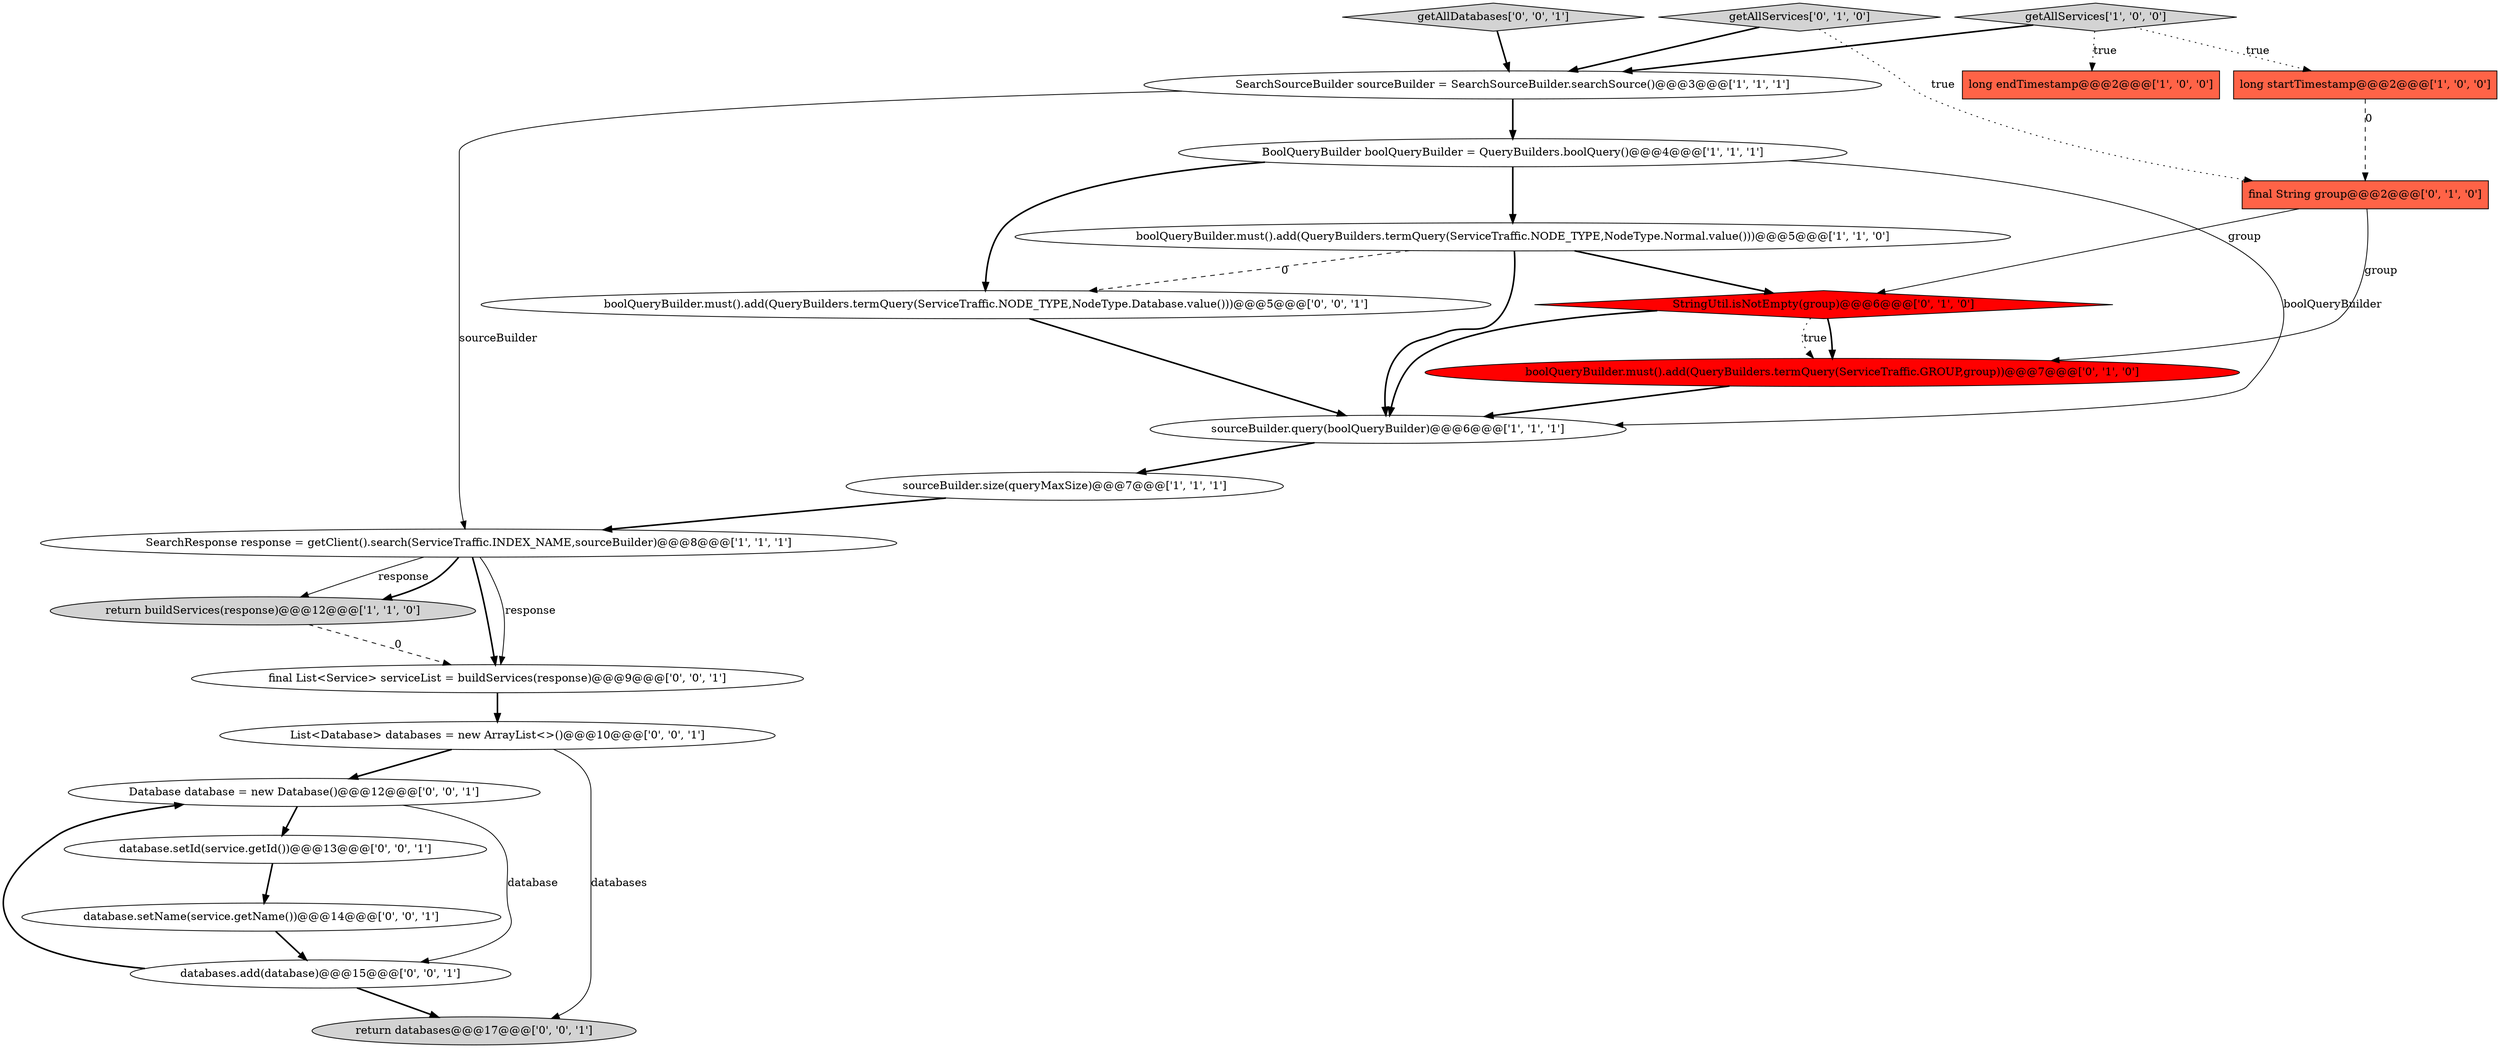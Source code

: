 digraph {
11 [style = filled, label = "final String group@@@2@@@['0', '1', '0']", fillcolor = tomato, shape = box image = "AAA1AAABBB2BBB"];
18 [style = filled, label = "getAllDatabases['0', '0', '1']", fillcolor = lightgray, shape = diamond image = "AAA0AAABBB3BBB"];
3 [style = filled, label = "SearchResponse response = getClient().search(ServiceTraffic.INDEX_NAME,sourceBuilder)@@@8@@@['1', '1', '1']", fillcolor = white, shape = ellipse image = "AAA0AAABBB1BBB"];
20 [style = filled, label = "List<Database> databases = new ArrayList<>()@@@10@@@['0', '0', '1']", fillcolor = white, shape = ellipse image = "AAA0AAABBB3BBB"];
8 [style = filled, label = "sourceBuilder.size(queryMaxSize)@@@7@@@['1', '1', '1']", fillcolor = white, shape = ellipse image = "AAA0AAABBB1BBB"];
1 [style = filled, label = "boolQueryBuilder.must().add(QueryBuilders.termQuery(ServiceTraffic.NODE_TYPE,NodeType.Normal.value()))@@@5@@@['1', '1', '0']", fillcolor = white, shape = ellipse image = "AAA0AAABBB1BBB"];
7 [style = filled, label = "sourceBuilder.query(boolQueryBuilder)@@@6@@@['1', '1', '1']", fillcolor = white, shape = ellipse image = "AAA0AAABBB1BBB"];
15 [style = filled, label = "databases.add(database)@@@15@@@['0', '0', '1']", fillcolor = white, shape = ellipse image = "AAA0AAABBB3BBB"];
12 [style = filled, label = "getAllServices['0', '1', '0']", fillcolor = lightgray, shape = diamond image = "AAA0AAABBB2BBB"];
2 [style = filled, label = "long endTimestamp@@@2@@@['1', '0', '0']", fillcolor = tomato, shape = box image = "AAA0AAABBB1BBB"];
0 [style = filled, label = "SearchSourceBuilder sourceBuilder = SearchSourceBuilder.searchSource()@@@3@@@['1', '1', '1']", fillcolor = white, shape = ellipse image = "AAA0AAABBB1BBB"];
10 [style = filled, label = "StringUtil.isNotEmpty(group)@@@6@@@['0', '1', '0']", fillcolor = red, shape = diamond image = "AAA1AAABBB2BBB"];
9 [style = filled, label = "long startTimestamp@@@2@@@['1', '0', '0']", fillcolor = tomato, shape = box image = "AAA1AAABBB1BBB"];
6 [style = filled, label = "return buildServices(response)@@@12@@@['1', '1', '0']", fillcolor = lightgray, shape = ellipse image = "AAA0AAABBB1BBB"];
13 [style = filled, label = "boolQueryBuilder.must().add(QueryBuilders.termQuery(ServiceTraffic.GROUP,group))@@@7@@@['0', '1', '0']", fillcolor = red, shape = ellipse image = "AAA1AAABBB2BBB"];
19 [style = filled, label = "Database database = new Database()@@@12@@@['0', '0', '1']", fillcolor = white, shape = ellipse image = "AAA0AAABBB3BBB"];
16 [style = filled, label = "final List<Service> serviceList = buildServices(response)@@@9@@@['0', '0', '1']", fillcolor = white, shape = ellipse image = "AAA0AAABBB3BBB"];
21 [style = filled, label = "database.setName(service.getName())@@@14@@@['0', '0', '1']", fillcolor = white, shape = ellipse image = "AAA0AAABBB3BBB"];
5 [style = filled, label = "getAllServices['1', '0', '0']", fillcolor = lightgray, shape = diamond image = "AAA0AAABBB1BBB"];
14 [style = filled, label = "boolQueryBuilder.must().add(QueryBuilders.termQuery(ServiceTraffic.NODE_TYPE,NodeType.Database.value()))@@@5@@@['0', '0', '1']", fillcolor = white, shape = ellipse image = "AAA0AAABBB3BBB"];
4 [style = filled, label = "BoolQueryBuilder boolQueryBuilder = QueryBuilders.boolQuery()@@@4@@@['1', '1', '1']", fillcolor = white, shape = ellipse image = "AAA0AAABBB1BBB"];
22 [style = filled, label = "database.setId(service.getId())@@@13@@@['0', '0', '1']", fillcolor = white, shape = ellipse image = "AAA0AAABBB3BBB"];
17 [style = filled, label = "return databases@@@17@@@['0', '0', '1']", fillcolor = lightgray, shape = ellipse image = "AAA0AAABBB3BBB"];
4->14 [style = bold, label=""];
3->6 [style = solid, label="response"];
1->14 [style = dashed, label="0"];
21->15 [style = bold, label=""];
8->3 [style = bold, label=""];
11->10 [style = solid, label="group"];
22->21 [style = bold, label=""];
3->6 [style = bold, label=""];
19->15 [style = solid, label="database"];
3->16 [style = bold, label=""];
15->19 [style = bold, label=""];
7->8 [style = bold, label=""];
4->7 [style = solid, label="boolQueryBuilder"];
12->0 [style = bold, label=""];
1->7 [style = bold, label=""];
10->7 [style = bold, label=""];
20->17 [style = solid, label="databases"];
14->7 [style = bold, label=""];
12->11 [style = dotted, label="true"];
11->13 [style = solid, label="group"];
15->17 [style = bold, label=""];
0->3 [style = solid, label="sourceBuilder"];
6->16 [style = dashed, label="0"];
5->0 [style = bold, label=""];
10->13 [style = bold, label=""];
10->13 [style = dotted, label="true"];
0->4 [style = bold, label=""];
13->7 [style = bold, label=""];
5->9 [style = dotted, label="true"];
9->11 [style = dashed, label="0"];
4->1 [style = bold, label=""];
20->19 [style = bold, label=""];
3->16 [style = solid, label="response"];
1->10 [style = bold, label=""];
16->20 [style = bold, label=""];
19->22 [style = bold, label=""];
18->0 [style = bold, label=""];
5->2 [style = dotted, label="true"];
}
